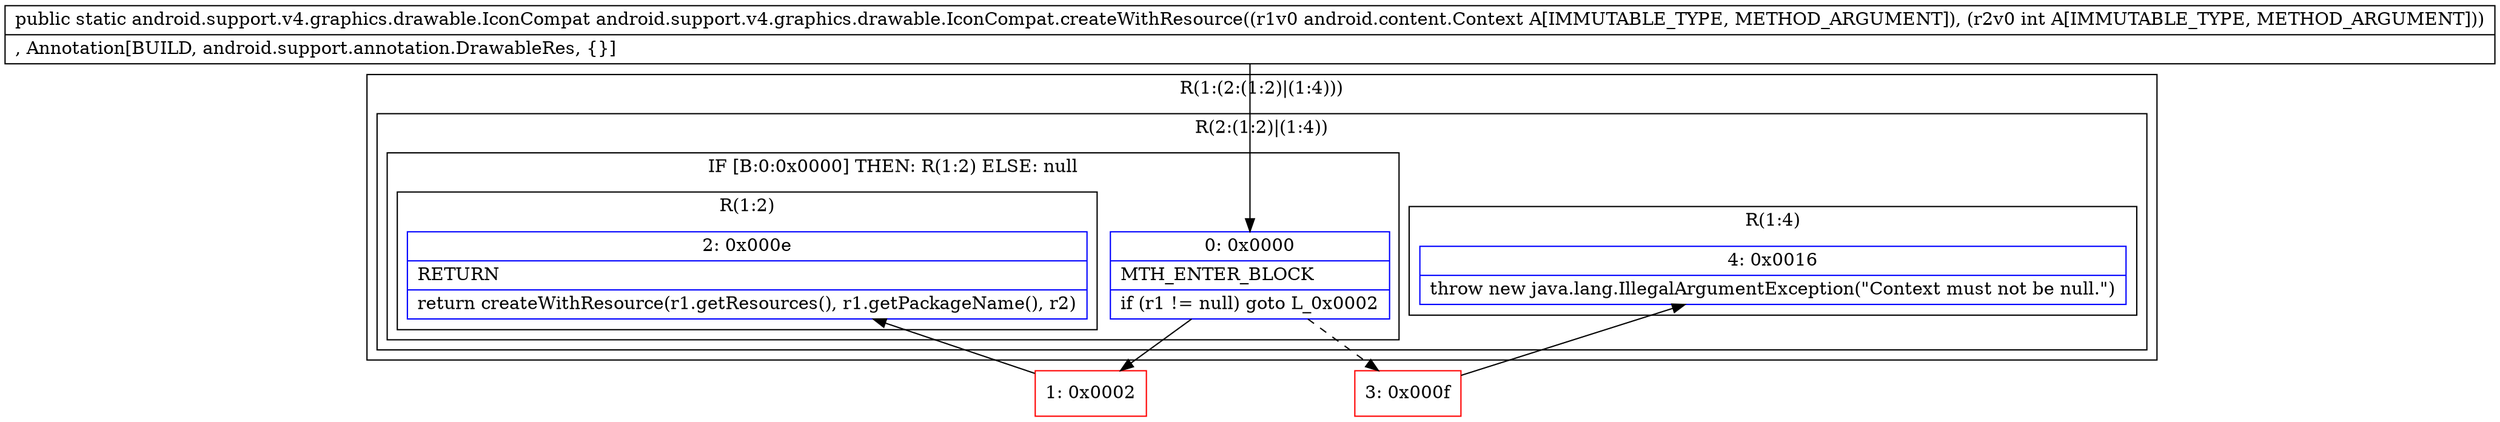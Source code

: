 digraph "CFG forandroid.support.v4.graphics.drawable.IconCompat.createWithResource(Landroid\/content\/Context;I)Landroid\/support\/v4\/graphics\/drawable\/IconCompat;" {
subgraph cluster_Region_1461625030 {
label = "R(1:(2:(1:2)|(1:4)))";
node [shape=record,color=blue];
subgraph cluster_Region_1845772273 {
label = "R(2:(1:2)|(1:4))";
node [shape=record,color=blue];
subgraph cluster_IfRegion_78477729 {
label = "IF [B:0:0x0000] THEN: R(1:2) ELSE: null";
node [shape=record,color=blue];
Node_0 [shape=record,label="{0\:\ 0x0000|MTH_ENTER_BLOCK\l|if (r1 != null) goto L_0x0002\l}"];
subgraph cluster_Region_1671292646 {
label = "R(1:2)";
node [shape=record,color=blue];
Node_2 [shape=record,label="{2\:\ 0x000e|RETURN\l|return createWithResource(r1.getResources(), r1.getPackageName(), r2)\l}"];
}
}
subgraph cluster_Region_1093104323 {
label = "R(1:4)";
node [shape=record,color=blue];
Node_4 [shape=record,label="{4\:\ 0x0016|throw new java.lang.IllegalArgumentException(\"Context must not be null.\")\l}"];
}
}
}
Node_1 [shape=record,color=red,label="{1\:\ 0x0002}"];
Node_3 [shape=record,color=red,label="{3\:\ 0x000f}"];
MethodNode[shape=record,label="{public static android.support.v4.graphics.drawable.IconCompat android.support.v4.graphics.drawable.IconCompat.createWithResource((r1v0 android.content.Context A[IMMUTABLE_TYPE, METHOD_ARGUMENT]), (r2v0 int A[IMMUTABLE_TYPE, METHOD_ARGUMENT]))  | , Annotation[BUILD, android.support.annotation.DrawableRes, \{\}]\l}"];
MethodNode -> Node_0;
Node_0 -> Node_1;
Node_0 -> Node_3[style=dashed];
Node_1 -> Node_2;
Node_3 -> Node_4;
}

